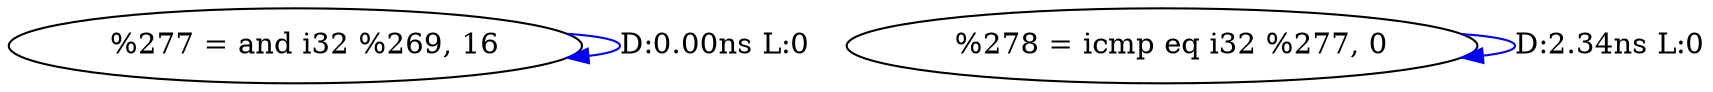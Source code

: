 digraph {
Node0x4134390[label="  %277 = and i32 %269, 16"];
Node0x4134390 -> Node0x4134390[label="D:0.00ns L:0",color=blue];
Node0x41344d0[label="  %278 = icmp eq i32 %277, 0"];
Node0x41344d0 -> Node0x41344d0[label="D:2.34ns L:0",color=blue];
}
